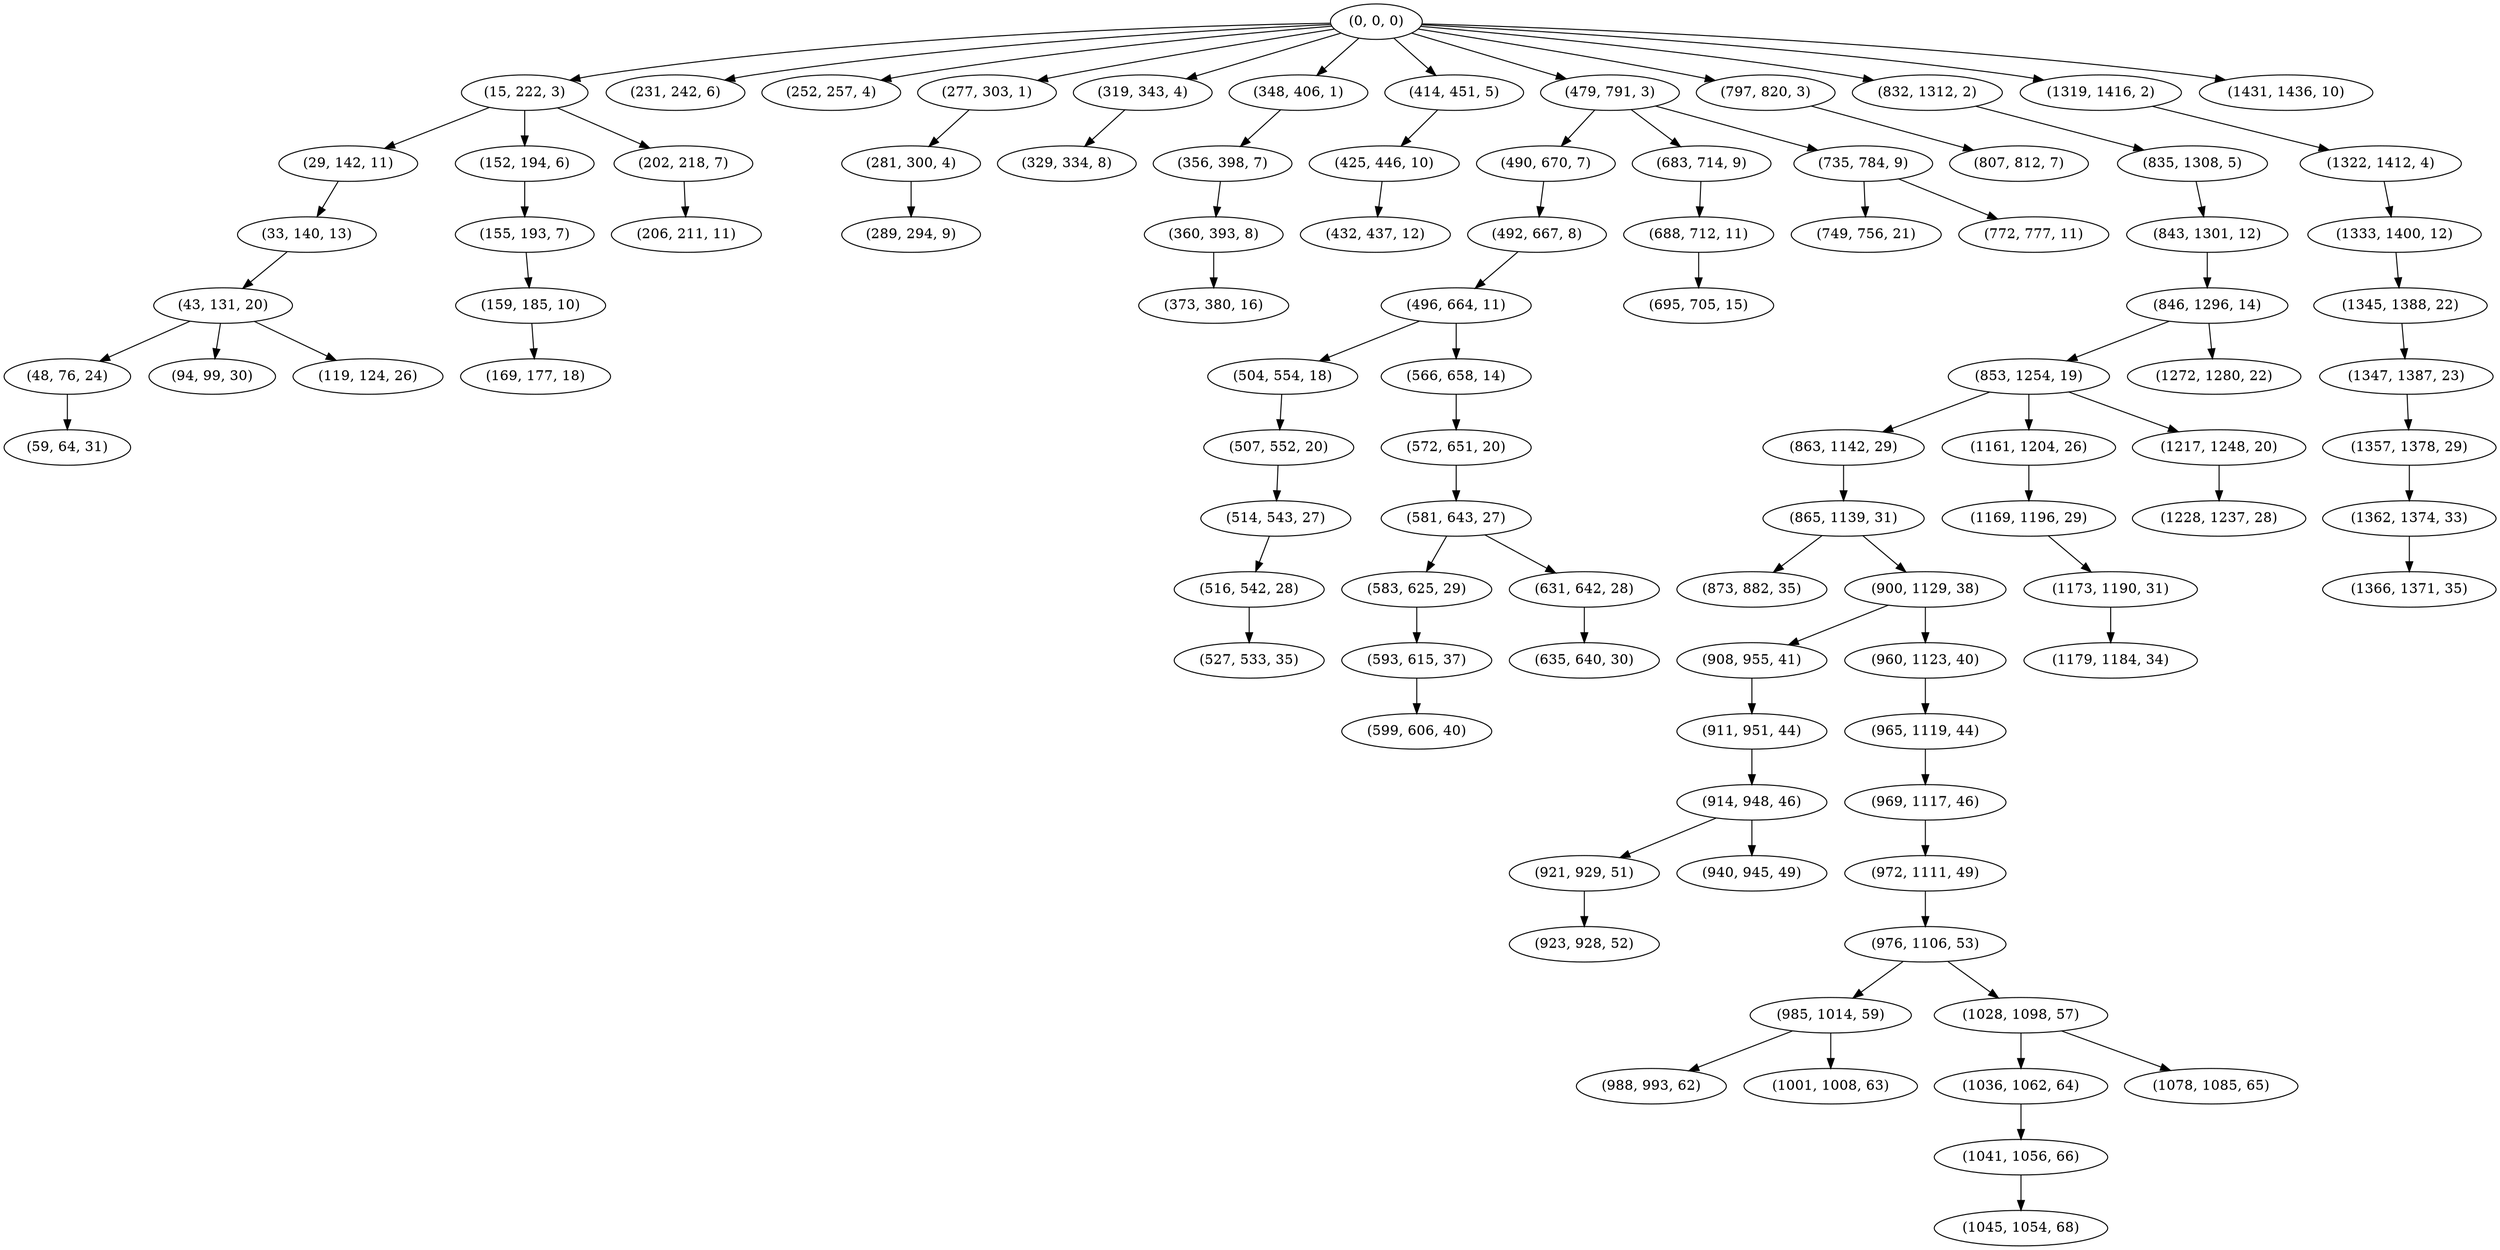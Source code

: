 digraph tree {
    "(0, 0, 0)";
    "(15, 222, 3)";
    "(29, 142, 11)";
    "(33, 140, 13)";
    "(43, 131, 20)";
    "(48, 76, 24)";
    "(59, 64, 31)";
    "(94, 99, 30)";
    "(119, 124, 26)";
    "(152, 194, 6)";
    "(155, 193, 7)";
    "(159, 185, 10)";
    "(169, 177, 18)";
    "(202, 218, 7)";
    "(206, 211, 11)";
    "(231, 242, 6)";
    "(252, 257, 4)";
    "(277, 303, 1)";
    "(281, 300, 4)";
    "(289, 294, 9)";
    "(319, 343, 4)";
    "(329, 334, 8)";
    "(348, 406, 1)";
    "(356, 398, 7)";
    "(360, 393, 8)";
    "(373, 380, 16)";
    "(414, 451, 5)";
    "(425, 446, 10)";
    "(432, 437, 12)";
    "(479, 791, 3)";
    "(490, 670, 7)";
    "(492, 667, 8)";
    "(496, 664, 11)";
    "(504, 554, 18)";
    "(507, 552, 20)";
    "(514, 543, 27)";
    "(516, 542, 28)";
    "(527, 533, 35)";
    "(566, 658, 14)";
    "(572, 651, 20)";
    "(581, 643, 27)";
    "(583, 625, 29)";
    "(593, 615, 37)";
    "(599, 606, 40)";
    "(631, 642, 28)";
    "(635, 640, 30)";
    "(683, 714, 9)";
    "(688, 712, 11)";
    "(695, 705, 15)";
    "(735, 784, 9)";
    "(749, 756, 21)";
    "(772, 777, 11)";
    "(797, 820, 3)";
    "(807, 812, 7)";
    "(832, 1312, 2)";
    "(835, 1308, 5)";
    "(843, 1301, 12)";
    "(846, 1296, 14)";
    "(853, 1254, 19)";
    "(863, 1142, 29)";
    "(865, 1139, 31)";
    "(873, 882, 35)";
    "(900, 1129, 38)";
    "(908, 955, 41)";
    "(911, 951, 44)";
    "(914, 948, 46)";
    "(921, 929, 51)";
    "(923, 928, 52)";
    "(940, 945, 49)";
    "(960, 1123, 40)";
    "(965, 1119, 44)";
    "(969, 1117, 46)";
    "(972, 1111, 49)";
    "(976, 1106, 53)";
    "(985, 1014, 59)";
    "(988, 993, 62)";
    "(1001, 1008, 63)";
    "(1028, 1098, 57)";
    "(1036, 1062, 64)";
    "(1041, 1056, 66)";
    "(1045, 1054, 68)";
    "(1078, 1085, 65)";
    "(1161, 1204, 26)";
    "(1169, 1196, 29)";
    "(1173, 1190, 31)";
    "(1179, 1184, 34)";
    "(1217, 1248, 20)";
    "(1228, 1237, 28)";
    "(1272, 1280, 22)";
    "(1319, 1416, 2)";
    "(1322, 1412, 4)";
    "(1333, 1400, 12)";
    "(1345, 1388, 22)";
    "(1347, 1387, 23)";
    "(1357, 1378, 29)";
    "(1362, 1374, 33)";
    "(1366, 1371, 35)";
    "(1431, 1436, 10)";
    "(0, 0, 0)" -> "(15, 222, 3)";
    "(0, 0, 0)" -> "(231, 242, 6)";
    "(0, 0, 0)" -> "(252, 257, 4)";
    "(0, 0, 0)" -> "(277, 303, 1)";
    "(0, 0, 0)" -> "(319, 343, 4)";
    "(0, 0, 0)" -> "(348, 406, 1)";
    "(0, 0, 0)" -> "(414, 451, 5)";
    "(0, 0, 0)" -> "(479, 791, 3)";
    "(0, 0, 0)" -> "(797, 820, 3)";
    "(0, 0, 0)" -> "(832, 1312, 2)";
    "(0, 0, 0)" -> "(1319, 1416, 2)";
    "(0, 0, 0)" -> "(1431, 1436, 10)";
    "(15, 222, 3)" -> "(29, 142, 11)";
    "(15, 222, 3)" -> "(152, 194, 6)";
    "(15, 222, 3)" -> "(202, 218, 7)";
    "(29, 142, 11)" -> "(33, 140, 13)";
    "(33, 140, 13)" -> "(43, 131, 20)";
    "(43, 131, 20)" -> "(48, 76, 24)";
    "(43, 131, 20)" -> "(94, 99, 30)";
    "(43, 131, 20)" -> "(119, 124, 26)";
    "(48, 76, 24)" -> "(59, 64, 31)";
    "(152, 194, 6)" -> "(155, 193, 7)";
    "(155, 193, 7)" -> "(159, 185, 10)";
    "(159, 185, 10)" -> "(169, 177, 18)";
    "(202, 218, 7)" -> "(206, 211, 11)";
    "(277, 303, 1)" -> "(281, 300, 4)";
    "(281, 300, 4)" -> "(289, 294, 9)";
    "(319, 343, 4)" -> "(329, 334, 8)";
    "(348, 406, 1)" -> "(356, 398, 7)";
    "(356, 398, 7)" -> "(360, 393, 8)";
    "(360, 393, 8)" -> "(373, 380, 16)";
    "(414, 451, 5)" -> "(425, 446, 10)";
    "(425, 446, 10)" -> "(432, 437, 12)";
    "(479, 791, 3)" -> "(490, 670, 7)";
    "(479, 791, 3)" -> "(683, 714, 9)";
    "(479, 791, 3)" -> "(735, 784, 9)";
    "(490, 670, 7)" -> "(492, 667, 8)";
    "(492, 667, 8)" -> "(496, 664, 11)";
    "(496, 664, 11)" -> "(504, 554, 18)";
    "(496, 664, 11)" -> "(566, 658, 14)";
    "(504, 554, 18)" -> "(507, 552, 20)";
    "(507, 552, 20)" -> "(514, 543, 27)";
    "(514, 543, 27)" -> "(516, 542, 28)";
    "(516, 542, 28)" -> "(527, 533, 35)";
    "(566, 658, 14)" -> "(572, 651, 20)";
    "(572, 651, 20)" -> "(581, 643, 27)";
    "(581, 643, 27)" -> "(583, 625, 29)";
    "(581, 643, 27)" -> "(631, 642, 28)";
    "(583, 625, 29)" -> "(593, 615, 37)";
    "(593, 615, 37)" -> "(599, 606, 40)";
    "(631, 642, 28)" -> "(635, 640, 30)";
    "(683, 714, 9)" -> "(688, 712, 11)";
    "(688, 712, 11)" -> "(695, 705, 15)";
    "(735, 784, 9)" -> "(749, 756, 21)";
    "(735, 784, 9)" -> "(772, 777, 11)";
    "(797, 820, 3)" -> "(807, 812, 7)";
    "(832, 1312, 2)" -> "(835, 1308, 5)";
    "(835, 1308, 5)" -> "(843, 1301, 12)";
    "(843, 1301, 12)" -> "(846, 1296, 14)";
    "(846, 1296, 14)" -> "(853, 1254, 19)";
    "(846, 1296, 14)" -> "(1272, 1280, 22)";
    "(853, 1254, 19)" -> "(863, 1142, 29)";
    "(853, 1254, 19)" -> "(1161, 1204, 26)";
    "(853, 1254, 19)" -> "(1217, 1248, 20)";
    "(863, 1142, 29)" -> "(865, 1139, 31)";
    "(865, 1139, 31)" -> "(873, 882, 35)";
    "(865, 1139, 31)" -> "(900, 1129, 38)";
    "(900, 1129, 38)" -> "(908, 955, 41)";
    "(900, 1129, 38)" -> "(960, 1123, 40)";
    "(908, 955, 41)" -> "(911, 951, 44)";
    "(911, 951, 44)" -> "(914, 948, 46)";
    "(914, 948, 46)" -> "(921, 929, 51)";
    "(914, 948, 46)" -> "(940, 945, 49)";
    "(921, 929, 51)" -> "(923, 928, 52)";
    "(960, 1123, 40)" -> "(965, 1119, 44)";
    "(965, 1119, 44)" -> "(969, 1117, 46)";
    "(969, 1117, 46)" -> "(972, 1111, 49)";
    "(972, 1111, 49)" -> "(976, 1106, 53)";
    "(976, 1106, 53)" -> "(985, 1014, 59)";
    "(976, 1106, 53)" -> "(1028, 1098, 57)";
    "(985, 1014, 59)" -> "(988, 993, 62)";
    "(985, 1014, 59)" -> "(1001, 1008, 63)";
    "(1028, 1098, 57)" -> "(1036, 1062, 64)";
    "(1028, 1098, 57)" -> "(1078, 1085, 65)";
    "(1036, 1062, 64)" -> "(1041, 1056, 66)";
    "(1041, 1056, 66)" -> "(1045, 1054, 68)";
    "(1161, 1204, 26)" -> "(1169, 1196, 29)";
    "(1169, 1196, 29)" -> "(1173, 1190, 31)";
    "(1173, 1190, 31)" -> "(1179, 1184, 34)";
    "(1217, 1248, 20)" -> "(1228, 1237, 28)";
    "(1319, 1416, 2)" -> "(1322, 1412, 4)";
    "(1322, 1412, 4)" -> "(1333, 1400, 12)";
    "(1333, 1400, 12)" -> "(1345, 1388, 22)";
    "(1345, 1388, 22)" -> "(1347, 1387, 23)";
    "(1347, 1387, 23)" -> "(1357, 1378, 29)";
    "(1357, 1378, 29)" -> "(1362, 1374, 33)";
    "(1362, 1374, 33)" -> "(1366, 1371, 35)";
}
